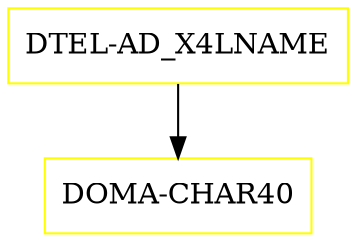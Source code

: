 digraph G {
  "DTEL-AD_X4LNAME" [shape=box,color=yellow];
  "DOMA-CHAR40" [shape=box,color=yellow,URL="./DOMA_CHAR40.html"];
  "DTEL-AD_X4LNAME" -> "DOMA-CHAR40";
}

